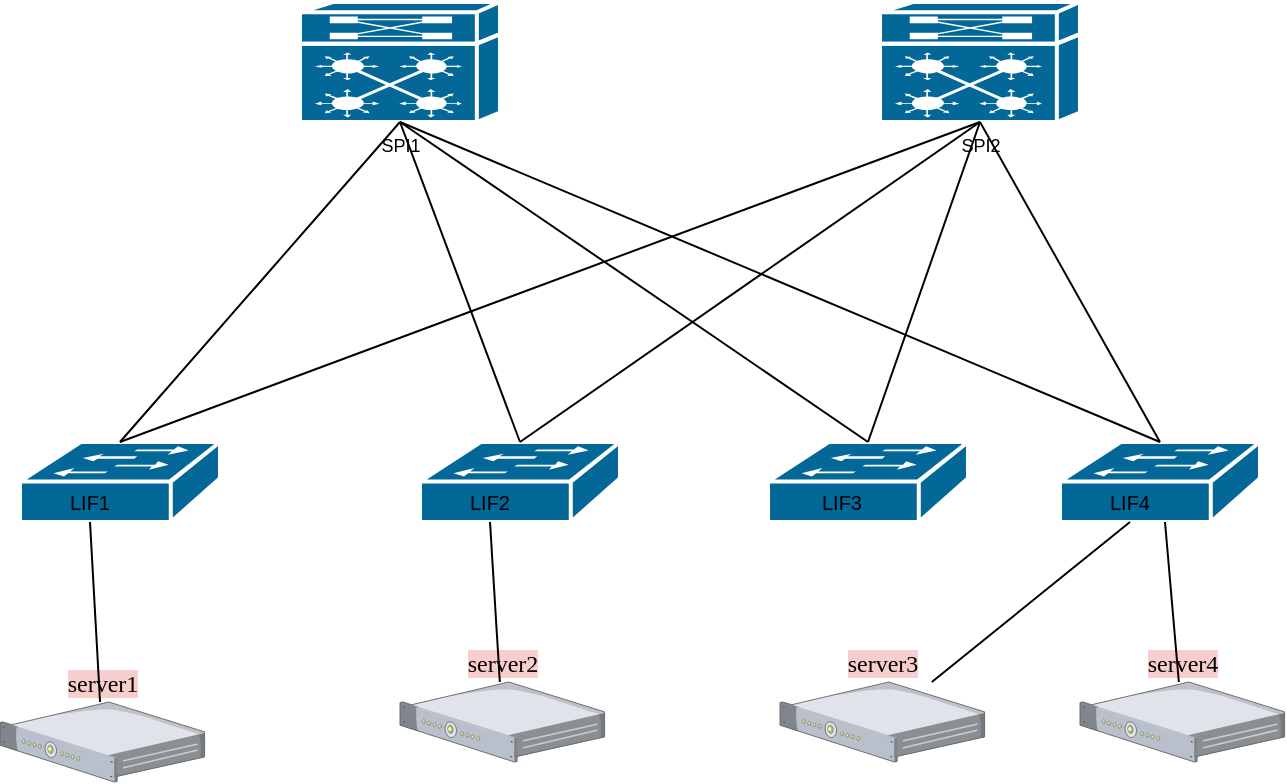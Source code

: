 <mxfile version="21.2.8" type="device">
  <diagram name="Страница 1" id="j_kF0CvcxKTmVUtMC3FJ">
    <mxGraphModel dx="1098" dy="648" grid="1" gridSize="10" guides="1" tooltips="1" connect="1" arrows="1" fold="1" page="1" pageScale="1" pageWidth="827" pageHeight="1169" math="0" shadow="0">
      <root>
        <mxCell id="0" />
        <mxCell id="1" parent="0" />
        <mxCell id="PX9Scq-UWOM0sy9KNY7R-1" value="SPI1" style="shape=mxgraph.cisco.switches.virtual_layer_switch;sketch=0;html=1;pointerEvents=1;dashed=0;fillColor=#036897;strokeColor=#ffffff;strokeWidth=2;verticalLabelPosition=bottom;verticalAlign=top;align=center;outlineConnect=0;fontSize=9;fontColor=default;" vertex="1" parent="1">
          <mxGeometry x="180" y="100" width="100" height="60" as="geometry" />
        </mxCell>
        <mxCell id="PX9Scq-UWOM0sy9KNY7R-2" value="SPI2" style="shape=mxgraph.cisco.switches.virtual_layer_switch;sketch=0;html=1;pointerEvents=1;dashed=0;fillColor=#036897;strokeColor=#ffffff;strokeWidth=2;verticalLabelPosition=bottom;verticalAlign=top;align=center;outlineConnect=0;fontSize=9;fontColor=default;" vertex="1" parent="1">
          <mxGeometry x="470" y="100" width="100" height="60" as="geometry" />
        </mxCell>
        <mxCell id="PX9Scq-UWOM0sy9KNY7R-3" value="" style="group;movable=1;resizable=1;rotatable=1;deletable=1;editable=1;locked=0;connectable=1;" vertex="1" connectable="0" parent="1">
          <mxGeometry x="240" y="320" width="100" height="40" as="geometry" />
        </mxCell>
        <mxCell id="PX9Scq-UWOM0sy9KNY7R-4" value="&lt;br&gt;&lt;font style=&quot;font-size: 8px;&quot;&gt;&lt;table cellpadding=&quot;0&quot; cellspacing=&quot;0&quot; style=&quot;;width:0&quot; class=&quot;x-grid-item x-grid-item-over x-grid-item-selected&quot; data-recordindex=&quot;2&quot; data-recordid=&quot;1028&quot; data-boundview=&quot;tableview-1403&quot; role=&quot;presentation&quot; id=&quot;tableview-1403-record-1028&quot;&gt;&lt;tbody&gt;&lt;tr aria-selected=&quot;true&quot; role=&quot;row&quot; class=&quot;x-grid-row&quot;&gt;&lt;td data-columnid=&quot;gridcolumn-1396&quot; tabindex=&quot;-1&quot; style=&quot;width:100px;&quot; role=&quot;gridcell&quot; class=&quot;x-grid-cell x-grid-td x-grid-cell-gridcolumn-1396&quot;&gt;&lt;/td&gt;&lt;td data-columnid=&quot;gridcolumn-1397&quot; tabindex=&quot;-1&quot; style=&quot;width:100px;&quot; role=&quot;gridcell&quot; class=&quot;x-grid-cell x-grid-td x-grid-cell-gridcolumn-1397 x-grid-item-focused&quot;&gt;&lt;br&gt;&lt;/td&gt;&lt;/tr&gt;&lt;/tbody&gt;&lt;/table&gt;&lt;/font&gt;" style="shape=mxgraph.cisco.switches.workgroup_switch;html=1;pointerEvents=1;dashed=0;fillColor=#036897;strokeColor=#ffffff;strokeWidth=2;verticalLabelPosition=bottom;verticalAlign=top;align=center;outlineConnect=0;fontSize=12;shadow=0;gradientColor=none;spacingTop=-5;movable=1;resizable=1;rotatable=1;deletable=1;editable=1;locked=0;connectable=1;" vertex="1" parent="PX9Scq-UWOM0sy9KNY7R-3">
          <mxGeometry width="100" height="40" as="geometry" />
        </mxCell>
        <mxCell id="PX9Scq-UWOM0sy9KNY7R-5" value="LIF2" style="text;strokeColor=none;align=center;fillColor=none;html=1;verticalAlign=middle;whiteSpace=wrap;rounded=0;fontSize=10;movable=1;resizable=1;rotatable=1;deletable=1;editable=1;locked=0;connectable=1;" vertex="1" parent="PX9Scq-UWOM0sy9KNY7R-3">
          <mxGeometry y="20" width="70" height="20" as="geometry" />
        </mxCell>
        <mxCell id="PX9Scq-UWOM0sy9KNY7R-6" value="" style="group" vertex="1" connectable="0" parent="1">
          <mxGeometry x="40" y="320" width="100" height="40" as="geometry" />
        </mxCell>
        <mxCell id="PX9Scq-UWOM0sy9KNY7R-7" value="&lt;br&gt;&lt;font style=&quot;font-size: 8px;&quot;&gt;&lt;table cellpadding=&quot;0&quot; cellspacing=&quot;0&quot; style=&quot;;width:0&quot; class=&quot;x-grid-item x-grid-item-over x-grid-item-selected&quot; data-recordindex=&quot;2&quot; data-recordid=&quot;1028&quot; data-boundview=&quot;tableview-1403&quot; role=&quot;presentation&quot; id=&quot;tableview-1403-record-1028&quot;&gt;&lt;tbody&gt;&lt;tr aria-selected=&quot;true&quot; role=&quot;row&quot; class=&quot;x-grid-row&quot;&gt;&lt;td data-columnid=&quot;gridcolumn-1396&quot; tabindex=&quot;-1&quot; style=&quot;width:100px;&quot; role=&quot;gridcell&quot; class=&quot;x-grid-cell x-grid-td x-grid-cell-gridcolumn-1396&quot;&gt;&lt;/td&gt;&lt;td data-columnid=&quot;gridcolumn-1397&quot; tabindex=&quot;-1&quot; style=&quot;width:100px;&quot; role=&quot;gridcell&quot; class=&quot;x-grid-cell x-grid-td x-grid-cell-gridcolumn-1397 x-grid-item-focused&quot;&gt;&lt;br&gt;&lt;/td&gt;&lt;/tr&gt;&lt;/tbody&gt;&lt;/table&gt;&lt;/font&gt;" style="shape=mxgraph.cisco.switches.workgroup_switch;html=1;pointerEvents=1;dashed=0;fillColor=#036897;strokeColor=#ffffff;strokeWidth=2;verticalLabelPosition=bottom;verticalAlign=top;align=center;outlineConnect=0;fontSize=12;shadow=0;gradientColor=none;spacingTop=-5;" vertex="1" parent="PX9Scq-UWOM0sy9KNY7R-6">
          <mxGeometry width="100" height="40" as="geometry" />
        </mxCell>
        <mxCell id="PX9Scq-UWOM0sy9KNY7R-8" value="LIF1" style="text;strokeColor=none;align=center;fillColor=none;html=1;verticalAlign=middle;whiteSpace=wrap;rounded=0;fontSize=10;" vertex="1" parent="PX9Scq-UWOM0sy9KNY7R-6">
          <mxGeometry y="20" width="70" height="20" as="geometry" />
        </mxCell>
        <mxCell id="PX9Scq-UWOM0sy9KNY7R-21" value="" style="group;movable=1;resizable=1;rotatable=1;deletable=1;editable=1;locked=0;connectable=1;" vertex="1" connectable="0" parent="1">
          <mxGeometry x="414" y="320" width="100" height="40" as="geometry" />
        </mxCell>
        <mxCell id="PX9Scq-UWOM0sy9KNY7R-22" value="&lt;br&gt;&lt;font style=&quot;font-size: 8px;&quot;&gt;&lt;table cellpadding=&quot;0&quot; cellspacing=&quot;0&quot; style=&quot;;width:0&quot; class=&quot;x-grid-item x-grid-item-over x-grid-item-selected&quot; data-recordindex=&quot;2&quot; data-recordid=&quot;1028&quot; data-boundview=&quot;tableview-1403&quot; role=&quot;presentation&quot; id=&quot;tableview-1403-record-1028&quot;&gt;&lt;tbody&gt;&lt;tr aria-selected=&quot;true&quot; role=&quot;row&quot; class=&quot;x-grid-row&quot;&gt;&lt;td data-columnid=&quot;gridcolumn-1396&quot; tabindex=&quot;-1&quot; style=&quot;width:100px;&quot; role=&quot;gridcell&quot; class=&quot;x-grid-cell x-grid-td x-grid-cell-gridcolumn-1396&quot;&gt;&lt;/td&gt;&lt;td data-columnid=&quot;gridcolumn-1397&quot; tabindex=&quot;-1&quot; style=&quot;width:100px;&quot; role=&quot;gridcell&quot; class=&quot;x-grid-cell x-grid-td x-grid-cell-gridcolumn-1397 x-grid-item-focused&quot;&gt;&lt;br&gt;&lt;/td&gt;&lt;/tr&gt;&lt;/tbody&gt;&lt;/table&gt;&lt;/font&gt;" style="shape=mxgraph.cisco.switches.workgroup_switch;html=1;pointerEvents=1;dashed=0;fillColor=#036897;strokeColor=#ffffff;strokeWidth=2;verticalLabelPosition=bottom;verticalAlign=top;align=center;outlineConnect=0;fontSize=12;shadow=0;gradientColor=none;spacingTop=-5;movable=1;resizable=1;rotatable=1;deletable=1;editable=1;locked=0;connectable=1;" vertex="1" parent="PX9Scq-UWOM0sy9KNY7R-21">
          <mxGeometry width="100" height="40" as="geometry" />
        </mxCell>
        <mxCell id="PX9Scq-UWOM0sy9KNY7R-23" value="LIF3" style="text;strokeColor=none;align=center;fillColor=none;html=1;verticalAlign=middle;whiteSpace=wrap;rounded=0;fontSize=10;movable=1;resizable=1;rotatable=1;deletable=1;editable=1;locked=0;connectable=1;" vertex="1" parent="PX9Scq-UWOM0sy9KNY7R-21">
          <mxGeometry x="2" y="20" width="70" height="20" as="geometry" />
        </mxCell>
        <mxCell id="PX9Scq-UWOM0sy9KNY7R-25" value="" style="group;movable=1;resizable=1;rotatable=1;deletable=1;editable=1;locked=0;connectable=1;" vertex="1" connectable="0" parent="1">
          <mxGeometry x="560" y="320" width="100" height="40" as="geometry" />
        </mxCell>
        <mxCell id="PX9Scq-UWOM0sy9KNY7R-26" value="&lt;br&gt;&lt;br&gt;&lt;font style=&quot;font-size: 8px;&quot;&gt;&lt;table cellpadding=&quot;0&quot; cellspacing=&quot;0&quot; style=&quot;;width:0&quot; class=&quot;x-grid-item x-grid-item-over x-grid-item-selected&quot; data-recordindex=&quot;2&quot; data-recordid=&quot;1028&quot; data-boundview=&quot;tableview-1403&quot; role=&quot;presentation&quot; id=&quot;tableview-1403-record-1028&quot;&gt;&lt;tbody&gt;&lt;tr aria-selected=&quot;true&quot; role=&quot;row&quot; class=&quot;x-grid-row&quot;&gt;&lt;td data-columnid=&quot;gridcolumn-1396&quot; tabindex=&quot;-1&quot; style=&quot;width:100px;&quot; role=&quot;gridcell&quot; class=&quot;x-grid-cell x-grid-td x-grid-cell-gridcolumn-1396&quot;&gt;&lt;/td&gt;&lt;td data-columnid=&quot;gridcolumn-1397&quot; tabindex=&quot;-1&quot; style=&quot;width:100px;&quot; role=&quot;gridcell&quot; class=&quot;x-grid-cell x-grid-td x-grid-cell-gridcolumn-1397 x-grid-item-focused&quot;&gt;&lt;br&gt;&lt;/td&gt;&lt;/tr&gt;&lt;/tbody&gt;&lt;/table&gt;&lt;/font&gt;" style="shape=mxgraph.cisco.switches.workgroup_switch;html=1;pointerEvents=1;dashed=0;fillColor=#036897;strokeColor=#ffffff;strokeWidth=2;verticalLabelPosition=bottom;verticalAlign=top;align=center;outlineConnect=0;fontSize=12;shadow=0;gradientColor=none;spacingTop=-5;movable=1;resizable=1;rotatable=1;deletable=1;editable=1;locked=0;connectable=1;" vertex="1" parent="PX9Scq-UWOM0sy9KNY7R-25">
          <mxGeometry width="100" height="40" as="geometry" />
        </mxCell>
        <mxCell id="PX9Scq-UWOM0sy9KNY7R-27" value="LIF4" style="text;strokeColor=none;align=center;fillColor=none;html=1;verticalAlign=middle;whiteSpace=wrap;rounded=0;fontSize=10;movable=1;resizable=1;rotatable=1;deletable=1;editable=1;locked=0;connectable=1;" vertex="1" parent="PX9Scq-UWOM0sy9KNY7R-25">
          <mxGeometry y="20" width="70" height="20" as="geometry" />
        </mxCell>
        <mxCell id="PX9Scq-UWOM0sy9KNY7R-32" value="" style="endArrow=none;html=1;rounded=0;exitX=0.5;exitY=0;exitDx=0;exitDy=0;exitPerimeter=0;entryX=0.5;entryY=1;entryDx=0;entryDy=0;entryPerimeter=0;" edge="1" parent="1" source="PX9Scq-UWOM0sy9KNY7R-7" target="PX9Scq-UWOM0sy9KNY7R-1">
          <mxGeometry width="50" height="50" relative="1" as="geometry">
            <mxPoint x="390" y="360" as="sourcePoint" />
            <mxPoint x="440" y="310" as="targetPoint" />
          </mxGeometry>
        </mxCell>
        <mxCell id="PX9Scq-UWOM0sy9KNY7R-34" value="" style="endArrow=none;html=1;rounded=0;exitX=0.5;exitY=0;exitDx=0;exitDy=0;exitPerimeter=0;entryX=0.5;entryY=1;entryDx=0;entryDy=0;entryPerimeter=0;" edge="1" parent="1" source="PX9Scq-UWOM0sy9KNY7R-7" target="PX9Scq-UWOM0sy9KNY7R-2">
          <mxGeometry width="50" height="50" relative="1" as="geometry">
            <mxPoint x="390" y="360" as="sourcePoint" />
            <mxPoint x="440" y="310" as="targetPoint" />
          </mxGeometry>
        </mxCell>
        <mxCell id="PX9Scq-UWOM0sy9KNY7R-35" value="" style="endArrow=none;html=1;rounded=0;exitX=0.5;exitY=0;exitDx=0;exitDy=0;exitPerimeter=0;entryX=0.5;entryY=1;entryDx=0;entryDy=0;entryPerimeter=0;" edge="1" parent="1" source="PX9Scq-UWOM0sy9KNY7R-4" target="PX9Scq-UWOM0sy9KNY7R-1">
          <mxGeometry width="50" height="50" relative="1" as="geometry">
            <mxPoint x="390" y="360" as="sourcePoint" />
            <mxPoint x="440" y="310" as="targetPoint" />
          </mxGeometry>
        </mxCell>
        <mxCell id="PX9Scq-UWOM0sy9KNY7R-36" value="" style="endArrow=none;html=1;rounded=0;exitX=0.5;exitY=0;exitDx=0;exitDy=0;exitPerimeter=0;entryX=0.5;entryY=1;entryDx=0;entryDy=0;entryPerimeter=0;" edge="1" parent="1" source="PX9Scq-UWOM0sy9KNY7R-4" target="PX9Scq-UWOM0sy9KNY7R-2">
          <mxGeometry width="50" height="50" relative="1" as="geometry">
            <mxPoint x="390" y="360" as="sourcePoint" />
            <mxPoint x="440" y="310" as="targetPoint" />
          </mxGeometry>
        </mxCell>
        <mxCell id="PX9Scq-UWOM0sy9KNY7R-37" value="" style="endArrow=none;html=1;rounded=0;exitX=0.5;exitY=0;exitDx=0;exitDy=0;exitPerimeter=0;entryX=0.5;entryY=1;entryDx=0;entryDy=0;entryPerimeter=0;" edge="1" parent="1" source="PX9Scq-UWOM0sy9KNY7R-22" target="PX9Scq-UWOM0sy9KNY7R-2">
          <mxGeometry width="50" height="50" relative="1" as="geometry">
            <mxPoint x="390" y="360" as="sourcePoint" />
            <mxPoint x="440" y="310" as="targetPoint" />
          </mxGeometry>
        </mxCell>
        <mxCell id="PX9Scq-UWOM0sy9KNY7R-38" value="" style="endArrow=none;html=1;rounded=0;exitX=0.5;exitY=0;exitDx=0;exitDy=0;exitPerimeter=0;entryX=0.5;entryY=1;entryDx=0;entryDy=0;entryPerimeter=0;" edge="1" parent="1" source="PX9Scq-UWOM0sy9KNY7R-22" target="PX9Scq-UWOM0sy9KNY7R-1">
          <mxGeometry width="50" height="50" relative="1" as="geometry">
            <mxPoint x="390" y="360" as="sourcePoint" />
            <mxPoint x="440" y="310" as="targetPoint" />
          </mxGeometry>
        </mxCell>
        <mxCell id="PX9Scq-UWOM0sy9KNY7R-39" value="" style="endArrow=none;html=1;rounded=0;exitX=0.5;exitY=0;exitDx=0;exitDy=0;exitPerimeter=0;entryX=0.5;entryY=1;entryDx=0;entryDy=0;entryPerimeter=0;" edge="1" parent="1" source="PX9Scq-UWOM0sy9KNY7R-26" target="PX9Scq-UWOM0sy9KNY7R-2">
          <mxGeometry width="50" height="50" relative="1" as="geometry">
            <mxPoint x="390" y="360" as="sourcePoint" />
            <mxPoint x="440" y="310" as="targetPoint" />
          </mxGeometry>
        </mxCell>
        <mxCell id="PX9Scq-UWOM0sy9KNY7R-40" value="" style="endArrow=none;html=1;rounded=0;entryX=0.5;entryY=0;entryDx=0;entryDy=0;entryPerimeter=0;exitX=0.5;exitY=1;exitDx=0;exitDy=0;exitPerimeter=0;" edge="1" parent="1" source="PX9Scq-UWOM0sy9KNY7R-1" target="PX9Scq-UWOM0sy9KNY7R-26">
          <mxGeometry width="50" height="50" relative="1" as="geometry">
            <mxPoint x="390" y="360" as="sourcePoint" />
            <mxPoint x="440" y="310" as="targetPoint" />
          </mxGeometry>
        </mxCell>
        <mxCell id="PX9Scq-UWOM0sy9KNY7R-41" value="server1" style="verticalLabelPosition=top;sketch=0;aspect=fixed;html=1;verticalAlign=bottom;strokeColor=none;align=center;outlineConnect=0;shape=mxgraph.citrix.1u_2u_server;labelBackgroundColor=#F8CECC;labelPosition=center;fontStyle=0;fontFamily=Tahoma;" vertex="1" parent="1">
          <mxGeometry x="30.0" y="450.0" width="102.3" height="40" as="geometry" />
        </mxCell>
        <mxCell id="PX9Scq-UWOM0sy9KNY7R-42" value="" style="endArrow=none;html=1;rounded=0;entryX=0.5;entryY=1;entryDx=0;entryDy=0;" edge="1" parent="1" source="PX9Scq-UWOM0sy9KNY7R-41" target="PX9Scq-UWOM0sy9KNY7R-8">
          <mxGeometry width="50" height="50" relative="1" as="geometry">
            <mxPoint x="390" y="10" as="sourcePoint" />
            <mxPoint x="440" y="-40" as="targetPoint" />
          </mxGeometry>
        </mxCell>
        <mxCell id="PX9Scq-UWOM0sy9KNY7R-43" value="server2" style="verticalLabelPosition=top;sketch=0;aspect=fixed;html=1;verticalAlign=bottom;strokeColor=none;align=center;outlineConnect=0;shape=mxgraph.citrix.1u_2u_server;labelBackgroundColor=#F8CECC;labelPosition=center;fontStyle=0;fontFamily=Tahoma;" vertex="1" parent="1">
          <mxGeometry x="230.0" y="440.0" width="102.3" height="40" as="geometry" />
        </mxCell>
        <mxCell id="PX9Scq-UWOM0sy9KNY7R-44" value="server3" style="verticalLabelPosition=top;sketch=0;aspect=fixed;html=1;verticalAlign=bottom;strokeColor=none;align=center;outlineConnect=0;shape=mxgraph.citrix.1u_2u_server;labelBackgroundColor=#F8CECC;labelPosition=center;fontStyle=0;fontFamily=Tahoma;" vertex="1" parent="1">
          <mxGeometry x="420.0" y="440.0" width="102.3" height="40" as="geometry" />
        </mxCell>
        <mxCell id="PX9Scq-UWOM0sy9KNY7R-45" value="server4" style="verticalLabelPosition=top;sketch=0;aspect=fixed;html=1;verticalAlign=bottom;strokeColor=none;align=center;outlineConnect=0;shape=mxgraph.citrix.1u_2u_server;labelBackgroundColor=#F8CECC;labelPosition=center;fontStyle=0;fontFamily=Tahoma;" vertex="1" parent="1">
          <mxGeometry x="570.0" y="440.0" width="102.3" height="40" as="geometry" />
        </mxCell>
        <mxCell id="PX9Scq-UWOM0sy9KNY7R-46" value="" style="endArrow=none;html=1;rounded=0;entryX=0.5;entryY=1;entryDx=0;entryDy=0;" edge="1" parent="1" source="PX9Scq-UWOM0sy9KNY7R-43" target="PX9Scq-UWOM0sy9KNY7R-5">
          <mxGeometry width="50" height="50" relative="1" as="geometry">
            <mxPoint x="390" y="310" as="sourcePoint" />
            <mxPoint x="440" y="260" as="targetPoint" />
          </mxGeometry>
        </mxCell>
        <mxCell id="PX9Scq-UWOM0sy9KNY7R-47" value="" style="endArrow=none;html=1;rounded=0;entryX=0.5;entryY=1;entryDx=0;entryDy=0;" edge="1" parent="1" source="PX9Scq-UWOM0sy9KNY7R-44" target="PX9Scq-UWOM0sy9KNY7R-27">
          <mxGeometry width="50" height="50" relative="1" as="geometry">
            <mxPoint x="390" y="310" as="sourcePoint" />
            <mxPoint x="440" y="260" as="targetPoint" />
          </mxGeometry>
        </mxCell>
        <mxCell id="PX9Scq-UWOM0sy9KNY7R-48" value="" style="endArrow=none;html=1;rounded=0;entryX=0.75;entryY=1;entryDx=0;entryDy=0;" edge="1" parent="1" source="PX9Scq-UWOM0sy9KNY7R-45" target="PX9Scq-UWOM0sy9KNY7R-27">
          <mxGeometry width="50" height="50" relative="1" as="geometry">
            <mxPoint x="390" y="310" as="sourcePoint" />
            <mxPoint x="440" y="260" as="targetPoint" />
          </mxGeometry>
        </mxCell>
      </root>
    </mxGraphModel>
  </diagram>
</mxfile>
